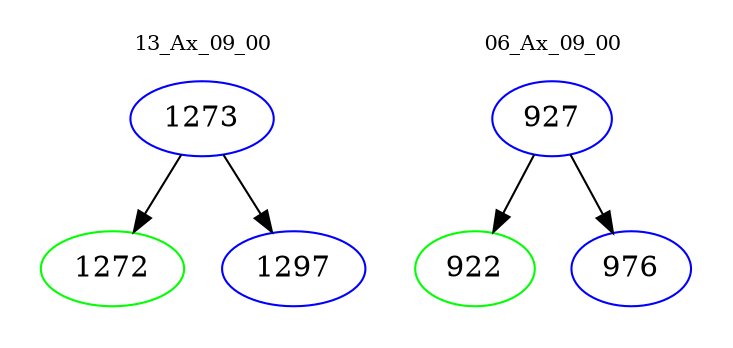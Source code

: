 digraph{
subgraph cluster_0 {
color = white
label = "13_Ax_09_00";
fontsize=10;
T0_1273 [label="1273", color="blue"]
T0_1273 -> T0_1272 [color="black"]
T0_1272 [label="1272", color="green"]
T0_1273 -> T0_1297 [color="black"]
T0_1297 [label="1297", color="blue"]
}
subgraph cluster_1 {
color = white
label = "06_Ax_09_00";
fontsize=10;
T1_927 [label="927", color="blue"]
T1_927 -> T1_922 [color="black"]
T1_922 [label="922", color="green"]
T1_927 -> T1_976 [color="black"]
T1_976 [label="976", color="blue"]
}
}

